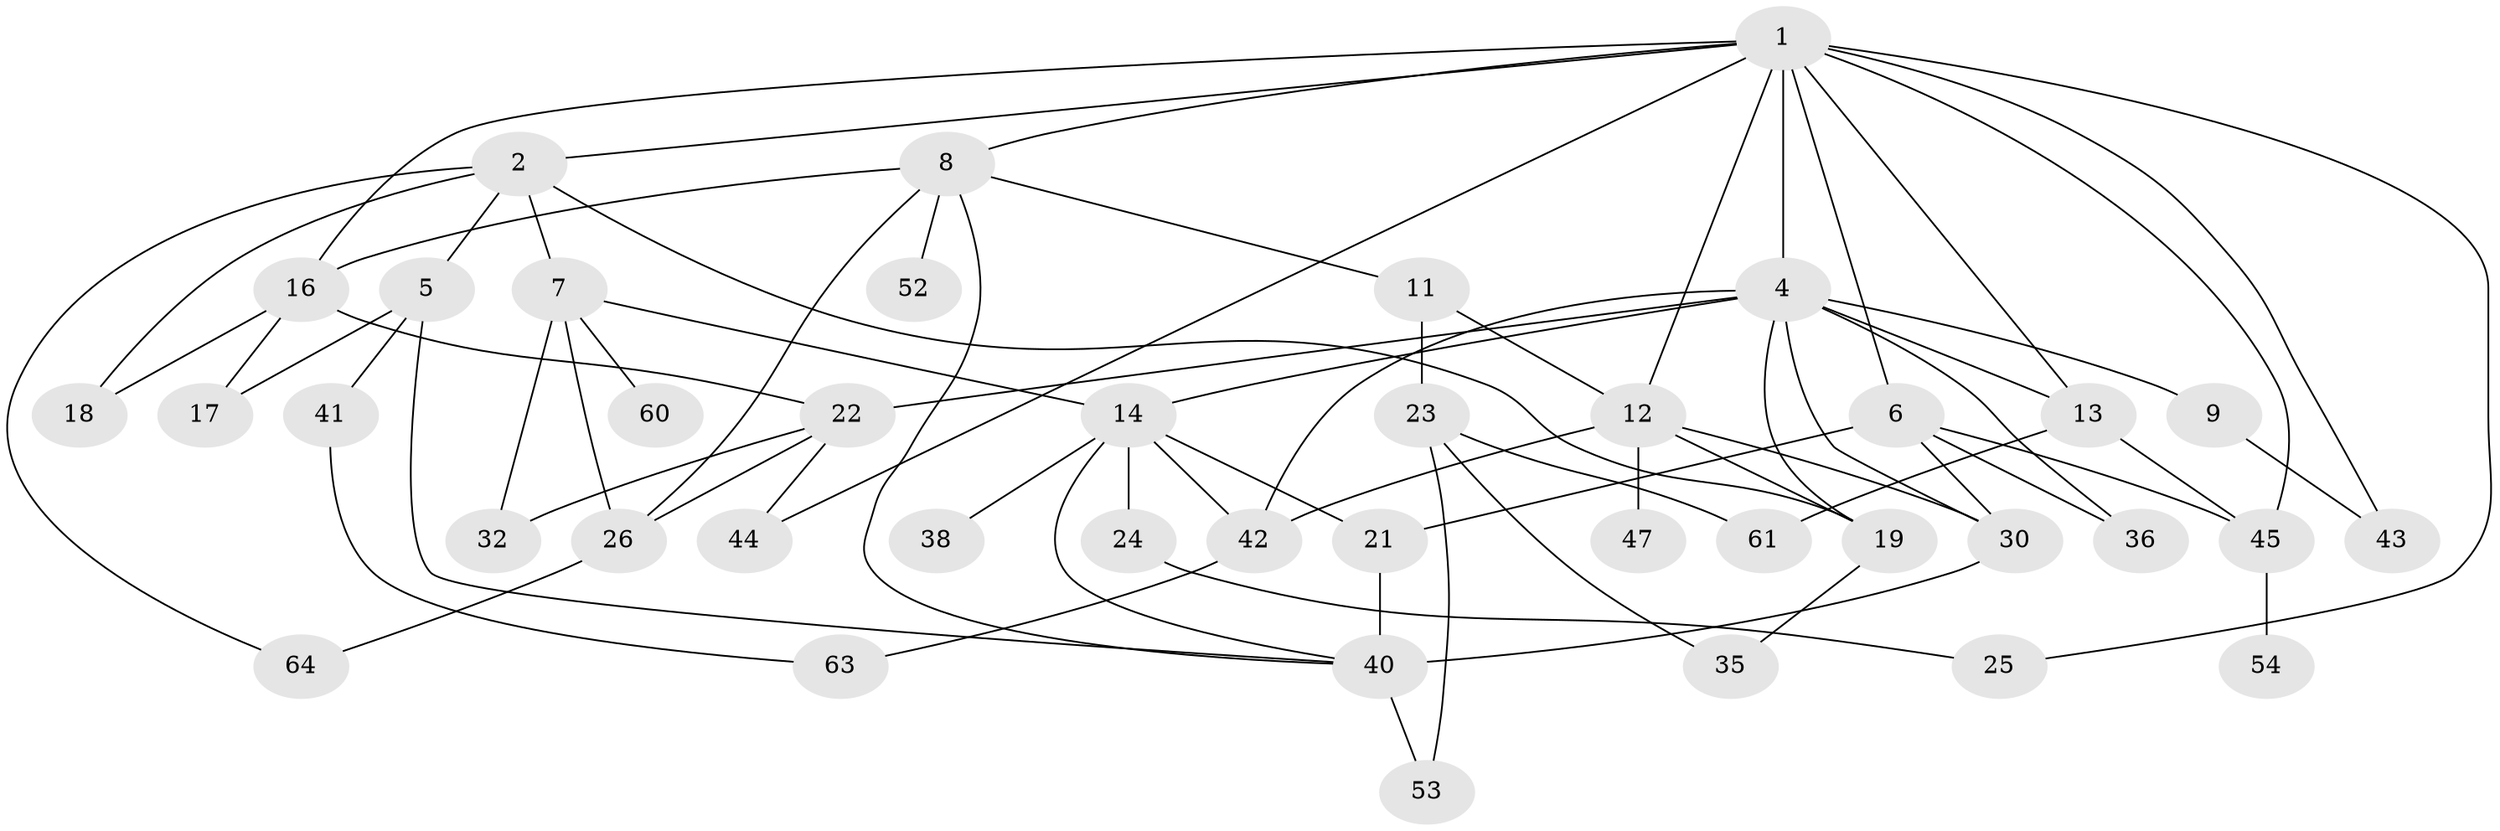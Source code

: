 // Generated by graph-tools (version 1.1) at 2025/23/03/03/25 07:23:34]
// undirected, 41 vertices, 72 edges
graph export_dot {
graph [start="1"]
  node [color=gray90,style=filled];
  1 [super="+3"];
  2 [super="+15"];
  4 [super="+10"];
  5 [super="+31"];
  6 [super="+62"];
  7 [super="+46"];
  8 [super="+59"];
  9;
  11;
  12 [super="+20"];
  13 [super="+27"];
  14 [super="+33"];
  16 [super="+34"];
  17 [super="+58"];
  18;
  19 [super="+29"];
  21 [super="+39"];
  22 [super="+37"];
  23 [super="+56"];
  24;
  25 [super="+28"];
  26 [super="+50"];
  30 [super="+51"];
  32;
  35;
  36;
  38;
  40 [super="+48"];
  41 [super="+57"];
  42 [super="+49"];
  43 [super="+55"];
  44;
  45;
  47;
  52;
  53;
  54;
  60;
  61;
  63;
  64;
  1 -- 2;
  1 -- 6;
  1 -- 8;
  1 -- 25;
  1 -- 45;
  1 -- 44;
  1 -- 16;
  1 -- 4;
  1 -- 12;
  1 -- 13;
  1 -- 43;
  2 -- 5;
  2 -- 7;
  2 -- 18;
  2 -- 19;
  2 -- 64;
  4 -- 9;
  4 -- 14;
  4 -- 42;
  4 -- 19;
  4 -- 36;
  4 -- 22;
  4 -- 30;
  4 -- 13;
  5 -- 17;
  5 -- 40;
  5 -- 41;
  6 -- 45;
  6 -- 21;
  6 -- 36;
  6 -- 30;
  7 -- 26;
  7 -- 32;
  7 -- 60;
  7 -- 14;
  8 -- 11;
  8 -- 26;
  8 -- 52;
  8 -- 40;
  8 -- 16;
  9 -- 43;
  11 -- 23;
  11 -- 12;
  12 -- 19;
  12 -- 42;
  12 -- 30;
  12 -- 47;
  13 -- 61;
  13 -- 45;
  14 -- 21;
  14 -- 24;
  14 -- 42;
  14 -- 40;
  14 -- 38;
  16 -- 22;
  16 -- 18;
  16 -- 17;
  19 -- 35;
  21 -- 40;
  22 -- 32;
  22 -- 44;
  22 -- 26;
  23 -- 61;
  23 -- 35;
  23 -- 53;
  24 -- 25;
  26 -- 64;
  30 -- 40;
  40 -- 53;
  41 -- 63;
  42 -- 63;
  45 -- 54;
}
